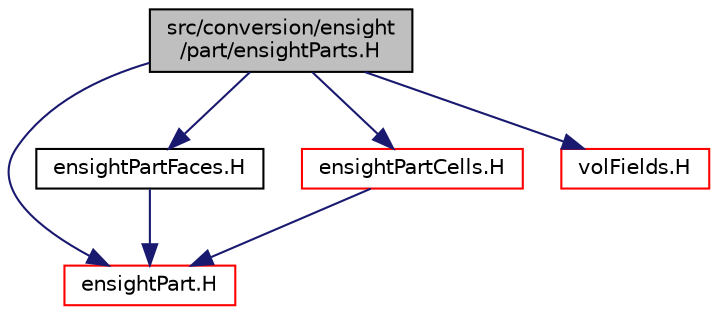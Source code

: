 digraph "src/conversion/ensight/part/ensightParts.H"
{
  bgcolor="transparent";
  edge [fontname="Helvetica",fontsize="10",labelfontname="Helvetica",labelfontsize="10"];
  node [fontname="Helvetica",fontsize="10",shape=record];
  Node0 [label="src/conversion/ensight\l/part/ensightParts.H",height=0.2,width=0.4,color="black", fillcolor="grey75", style="filled", fontcolor="black"];
  Node0 -> Node1 [color="midnightblue",fontsize="10",style="solid",fontname="Helvetica"];
  Node1 [label="ensightPart.H",height=0.2,width=0.4,color="red",URL="$a00152.html"];
  Node0 -> Node241 [color="midnightblue",fontsize="10",style="solid",fontname="Helvetica"];
  Node241 [label="ensightPartFaces.H",height=0.2,width=0.4,color="black",URL="$a00164.html"];
  Node241 -> Node1 [color="midnightblue",fontsize="10",style="solid",fontname="Helvetica"];
  Node0 -> Node242 [color="midnightblue",fontsize="10",style="solid",fontname="Helvetica"];
  Node242 [label="ensightPartCells.H",height=0.2,width=0.4,color="red",URL="$a00158.html"];
  Node242 -> Node1 [color="midnightblue",fontsize="10",style="solid",fontname="Helvetica"];
  Node0 -> Node243 [color="midnightblue",fontsize="10",style="solid",fontname="Helvetica"];
  Node243 [label="volFields.H",height=0.2,width=0.4,color="red",URL="$a02912.html"];
}
